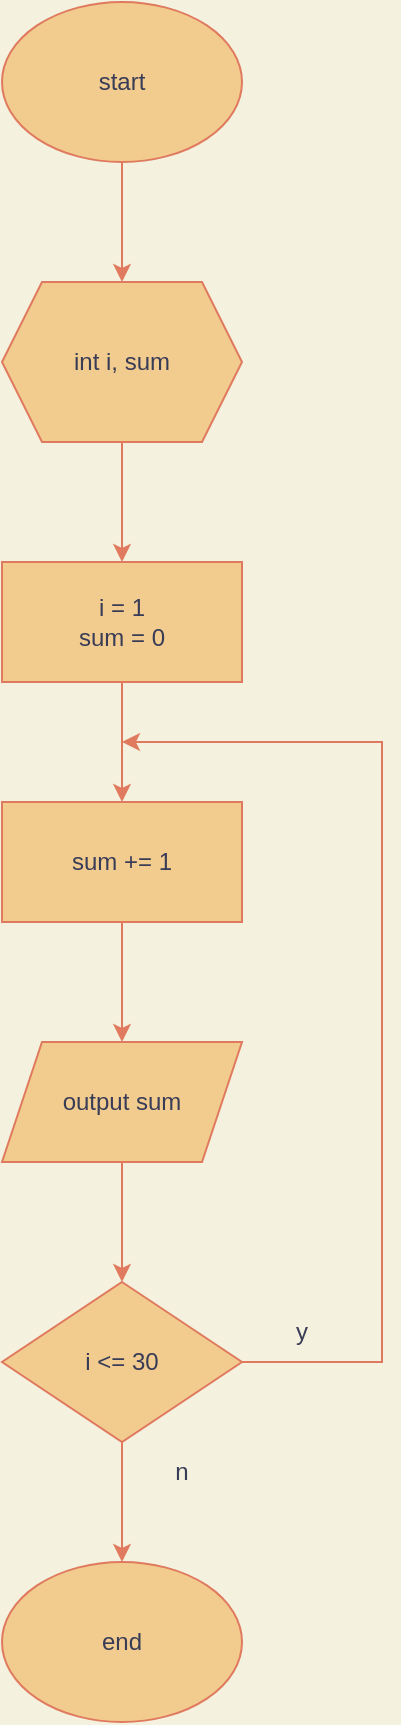 <mxfile version="20.3.0" type="device"><diagram id="fRiSpCWlb8NnTL-goz0O" name="Page-1"><mxGraphModel dx="793" dy="517" grid="1" gridSize="10" guides="1" tooltips="1" connect="1" arrows="1" fold="1" page="1" pageScale="1" pageWidth="850" pageHeight="1100" background="#F4F1DE" math="0" shadow="0"><root><mxCell id="0"/><mxCell id="1" parent="0"/><mxCell id="tr8pejbXGR6rFj3TN-CF-1" value="start" style="ellipse;whiteSpace=wrap;html=1;fillColor=#F2CC8F;strokeColor=#E07A5F;fontColor=#393C56;" vertex="1" parent="1"><mxGeometry x="320" width="120" height="80" as="geometry"/></mxCell><mxCell id="tr8pejbXGR6rFj3TN-CF-2" value="end" style="ellipse;whiteSpace=wrap;html=1;fillColor=#F2CC8F;strokeColor=#E07A5F;fontColor=#393C56;" vertex="1" parent="1"><mxGeometry x="320" y="780" width="120" height="80" as="geometry"/></mxCell><mxCell id="tr8pejbXGR6rFj3TN-CF-3" value="int i, sum" style="shape=hexagon;perimeter=hexagonPerimeter2;whiteSpace=wrap;html=1;fixedSize=1;fillColor=#F2CC8F;strokeColor=#E07A5F;fontColor=#393C56;" vertex="1" parent="1"><mxGeometry x="320" y="140" width="120" height="80" as="geometry"/></mxCell><mxCell id="tr8pejbXGR6rFj3TN-CF-4" value="sum += 1" style="rounded=0;whiteSpace=wrap;html=1;fillColor=#F2CC8F;strokeColor=#E07A5F;fontColor=#393C56;" vertex="1" parent="1"><mxGeometry x="320" y="400" width="120" height="60" as="geometry"/></mxCell><mxCell id="tr8pejbXGR6rFj3TN-CF-5" value="output sum" style="shape=parallelogram;perimeter=parallelogramPerimeter;whiteSpace=wrap;html=1;fixedSize=1;fillColor=#F2CC8F;strokeColor=#E07A5F;fontColor=#393C56;" vertex="1" parent="1"><mxGeometry x="320" y="520" width="120" height="60" as="geometry"/></mxCell><mxCell id="tr8pejbXGR6rFj3TN-CF-6" value="i = 1&lt;br&gt;sum = 0" style="rounded=0;whiteSpace=wrap;html=1;fillColor=#F2CC8F;strokeColor=#E07A5F;fontColor=#393C56;" vertex="1" parent="1"><mxGeometry x="320" y="280" width="120" height="60" as="geometry"/></mxCell><mxCell id="tr8pejbXGR6rFj3TN-CF-7" value="i &amp;lt;= 30" style="rhombus;whiteSpace=wrap;html=1;fillColor=#F2CC8F;strokeColor=#E07A5F;fontColor=#393C56;" vertex="1" parent="1"><mxGeometry x="320" y="640" width="120" height="80" as="geometry"/></mxCell><mxCell id="tr8pejbXGR6rFj3TN-CF-8" value="" style="endArrow=classic;html=1;rounded=0;entryX=0.5;entryY=0;entryDx=0;entryDy=0;exitX=0.5;exitY=1;exitDx=0;exitDy=0;labelBackgroundColor=#F4F1DE;strokeColor=#E07A5F;fontColor=#393C56;" edge="1" parent="1" source="tr8pejbXGR6rFj3TN-CF-1" target="tr8pejbXGR6rFj3TN-CF-3"><mxGeometry width="50" height="50" relative="1" as="geometry"><mxPoint x="200" y="640" as="sourcePoint"/><mxPoint x="250" y="590" as="targetPoint"/></mxGeometry></mxCell><mxCell id="tr8pejbXGR6rFj3TN-CF-9" value="" style="endArrow=classic;html=1;rounded=0;entryX=0.5;entryY=0;entryDx=0;entryDy=0;exitX=0.5;exitY=1;exitDx=0;exitDy=0;labelBackgroundColor=#F4F1DE;strokeColor=#E07A5F;fontColor=#393C56;" edge="1" parent="1" source="tr8pejbXGR6rFj3TN-CF-3" target="tr8pejbXGR6rFj3TN-CF-6"><mxGeometry width="50" height="50" relative="1" as="geometry"><mxPoint x="250" y="350" as="sourcePoint"/><mxPoint x="300" y="300" as="targetPoint"/></mxGeometry></mxCell><mxCell id="tr8pejbXGR6rFj3TN-CF-10" value="" style="endArrow=classic;html=1;rounded=0;entryX=0.5;entryY=0;entryDx=0;entryDy=0;exitX=0.5;exitY=1;exitDx=0;exitDy=0;labelBackgroundColor=#F4F1DE;strokeColor=#E07A5F;fontColor=#393C56;" edge="1" parent="1" source="tr8pejbXGR6rFj3TN-CF-6" target="tr8pejbXGR6rFj3TN-CF-4"><mxGeometry width="50" height="50" relative="1" as="geometry"><mxPoint x="220" y="660" as="sourcePoint"/><mxPoint x="270" y="610" as="targetPoint"/></mxGeometry></mxCell><mxCell id="tr8pejbXGR6rFj3TN-CF-11" value="" style="endArrow=classic;html=1;rounded=0;entryX=0.5;entryY=0;entryDx=0;entryDy=0;exitX=0.5;exitY=1;exitDx=0;exitDy=0;labelBackgroundColor=#F4F1DE;strokeColor=#E07A5F;fontColor=#393C56;" edge="1" parent="1" source="tr8pejbXGR6rFj3TN-CF-4" target="tr8pejbXGR6rFj3TN-CF-5"><mxGeometry width="50" height="50" relative="1" as="geometry"><mxPoint x="230" y="670" as="sourcePoint"/><mxPoint x="280" y="620" as="targetPoint"/></mxGeometry></mxCell><mxCell id="tr8pejbXGR6rFj3TN-CF-12" value="" style="endArrow=classic;html=1;rounded=0;entryX=0.5;entryY=0;entryDx=0;entryDy=0;exitX=0.5;exitY=1;exitDx=0;exitDy=0;labelBackgroundColor=#F4F1DE;strokeColor=#E07A5F;fontColor=#393C56;" edge="1" parent="1" source="tr8pejbXGR6rFj3TN-CF-5" target="tr8pejbXGR6rFj3TN-CF-7"><mxGeometry width="50" height="50" relative="1" as="geometry"><mxPoint x="320" y="690" as="sourcePoint"/><mxPoint x="370" y="640" as="targetPoint"/></mxGeometry></mxCell><mxCell id="tr8pejbXGR6rFj3TN-CF-13" value="" style="endArrow=classic;html=1;rounded=0;entryX=0.5;entryY=0;entryDx=0;entryDy=0;exitX=0.5;exitY=1;exitDx=0;exitDy=0;labelBackgroundColor=#F4F1DE;strokeColor=#E07A5F;fontColor=#393C56;" edge="1" parent="1" source="tr8pejbXGR6rFj3TN-CF-7" target="tr8pejbXGR6rFj3TN-CF-2"><mxGeometry width="50" height="50" relative="1" as="geometry"><mxPoint x="250" y="690" as="sourcePoint"/><mxPoint x="300" y="640" as="targetPoint"/></mxGeometry></mxCell><mxCell id="tr8pejbXGR6rFj3TN-CF-14" value="" style="endArrow=classic;html=1;rounded=0;exitX=1;exitY=0.5;exitDx=0;exitDy=0;labelBackgroundColor=#F4F1DE;strokeColor=#E07A5F;fontColor=#393C56;" edge="1" parent="1" source="tr8pejbXGR6rFj3TN-CF-7"><mxGeometry width="50" height="50" relative="1" as="geometry"><mxPoint x="390" y="730" as="sourcePoint"/><mxPoint x="380" y="370" as="targetPoint"/><Array as="points"><mxPoint x="510" y="680"/><mxPoint x="510" y="370"/></Array></mxGeometry></mxCell><mxCell id="tr8pejbXGR6rFj3TN-CF-17" value="y" style="text;html=1;strokeColor=none;fillColor=none;align=center;verticalAlign=middle;whiteSpace=wrap;rounded=0;fontColor=#393C56;" vertex="1" parent="1"><mxGeometry x="440" y="650" width="60" height="30" as="geometry"/></mxCell><mxCell id="tr8pejbXGR6rFj3TN-CF-18" value="n" style="text;html=1;strokeColor=none;fillColor=none;align=center;verticalAlign=middle;whiteSpace=wrap;rounded=0;fontColor=#393C56;" vertex="1" parent="1"><mxGeometry x="380" y="720" width="60" height="30" as="geometry"/></mxCell></root></mxGraphModel></diagram></mxfile>
